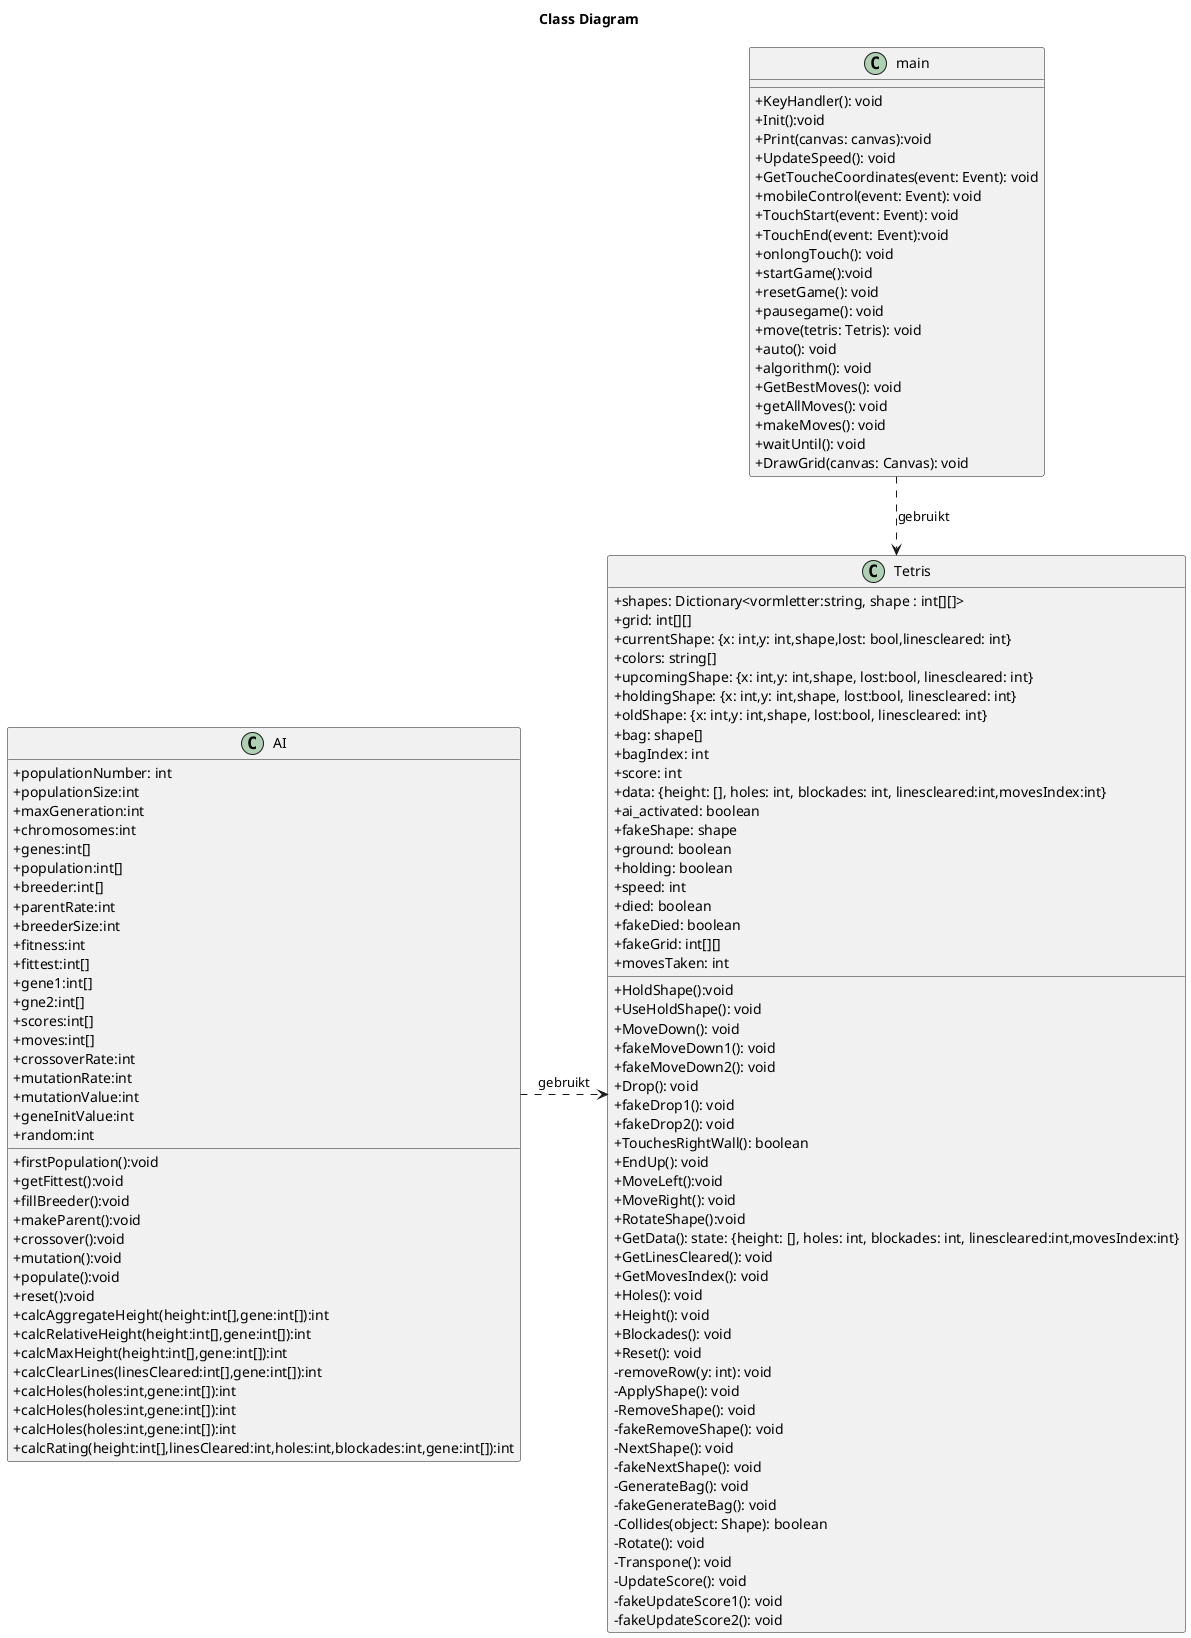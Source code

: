 @startuml klassediagram tetrisAI

title ==Class Diagram==

skinparam ClassAttributeIconSize 0
class Tetris{
    +shapes: Dictionary<vormletter:string, shape : int[][]>
    +grid: int[][]
    +currentShape: {x: int,y: int,shape,lost: bool,linescleared: int}
    +colors: string[]
    +upcomingShape: {x: int,y: int,shape, lost:bool, linescleared: int}
    +holdingShape: {x: int,y: int,shape, lost:bool, linescleared: int}
    +oldShape: {x: int,y: int,shape, lost:bool, linescleared: int}
    +bag: shape[]
    +bagIndex: int
    +score: int
    +data: {height: [], holes: int, blockades: int, linescleared:int,movesIndex:int}
    +ai_activated: boolean
    +fakeShape: shape
    +ground: boolean
    +holding: boolean   
    +speed: int
    +died: boolean
    +fakeDied: boolean
    +fakeGrid: int[][]
    +HoldShape():void
    +UseHoldShape(): void
    +movesTaken: int
    +MoveDown(): void
    +fakeMoveDown1(): void
    +fakeMoveDown2(): void
    +Drop(): void
    +fakeDrop1(): void
    +fakeDrop2(): void
    +TouchesRightWall(): boolean
    +EndUp(): void
    +MoveLeft():void
    +MoveRight(): void
    +RotateShape():void
    +GetData(): state: {height: [], holes: int, blockades: int, linescleared:int,movesIndex:int}
    +GetLinesCleared(): void
    +GetMovesIndex(): void
    +Holes(): void
    +Height(): void
    +Blockades(): void
    +Reset(): void
    -removeRow(y: int): void
    -ApplyShape(): void
    -RemoveShape(): void
    -fakeRemoveShape(): void
    -NextShape(): void
    -fakeNextShape(): void
    -GenerateBag(): void
    -fakeGenerateBag(): void
    -Collides(object: Shape): boolean
    -Rotate(): void
    -Transpone(): void
    -UpdateScore(): void
    -fakeUpdateScore1(): void
    -fakeUpdateScore2(): void

}
class AI{
    +populationNumber: int
    +populationSize:int
    +maxGeneration:int
    +chromosomes:int
    +genes:int[]
    +population:int[]
    +breeder:int[]
    +parentRate:int
    +breederSize:int
    +fitness:int
    +fittest:int[]
    +gene1:int[]
    +gne2:int[]
    +scores:int[]
    +moves:int[]
    +crossoverRate:int
    +mutationRate:int
    +mutationValue:int
    +geneInitValue:int
    +random:int
    +firstPopulation():void
    +getFittest():void
    +fillBreeder():void
    +makeParent():void
    +crossover():void
    +mutation():void
    +populate():void
    +reset():void
    +calcAggregateHeight(height:int[],gene:int[]):int
    +calcRelativeHeight(height:int[],gene:int[]):int
    +calcMaxHeight(height:int[],gene:int[]):int
    +calcClearLines(linesCleared:int[],gene:int[]):int
    +calcHoles(holes:int,gene:int[]):int
    +calcHoles(holes:int,gene:int[]):int
    +calcHoles(holes:int,gene:int[]):int
    +calcRating(height:int[],linesCleared:int,holes:int,blockades:int,gene:int[]):int
}
class main{
    +KeyHandler(): void
    +Init():void
    +Print(canvas: canvas):void
    +UpdateSpeed(): void
    +GetToucheCoordinates(event: Event): void
    +mobileControl(event: Event): void
    +TouchStart(event: Event): void
    +TouchEnd(event: Event):void
    +onlongTouch(): void
    +startGame():void
    +resetGame(): void
    +pausegame(): void
    +move(tetris: Tetris): void
    +auto(): void
    +algorithm(): void
    +GetBestMoves(): void
    +getAllMoves(): void
    +makeMoves(): void
    +waitUntil(): void
    +DrawGrid(canvas: Canvas): void
}
main ..> Tetris: gebruikt
AI .> Tetris: gebruikt
@enduml